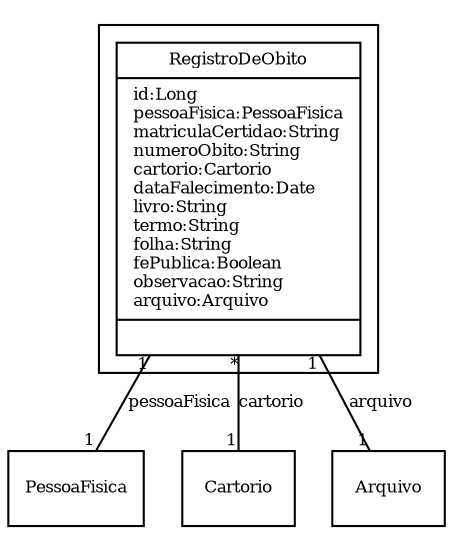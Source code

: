 digraph G{
fontname = "Times-Roman"
fontsize = 8

node [
        fontname = "Times-Roman"
        fontsize = 8
        shape = "record"
]

edge [
        fontname = "Times-Roman"
        fontsize = 8
]

subgraph clusterREGISTRO_DE_OBITO
{
RegistroDeObito [label = "{RegistroDeObito|id:Long\lpessoaFisica:PessoaFisica\lmatriculaCertidao:String\lnumeroObito:String\lcartorio:Cartorio\ldataFalecimento:Date\llivro:String\ltermo:String\lfolha:String\lfePublica:Boolean\lobservacao:String\larquivo:Arquivo\l|\l}"]
}
edge [arrowhead = "none" headlabel = "1" taillabel = "1"] RegistroDeObito -> PessoaFisica [label = "pessoaFisica"]
edge [arrowhead = "none" headlabel = "1" taillabel = "*"] RegistroDeObito -> Cartorio [label = "cartorio"]
edge [arrowhead = "none" headlabel = "1" taillabel = "1"] RegistroDeObito -> Arquivo [label = "arquivo"]
}
